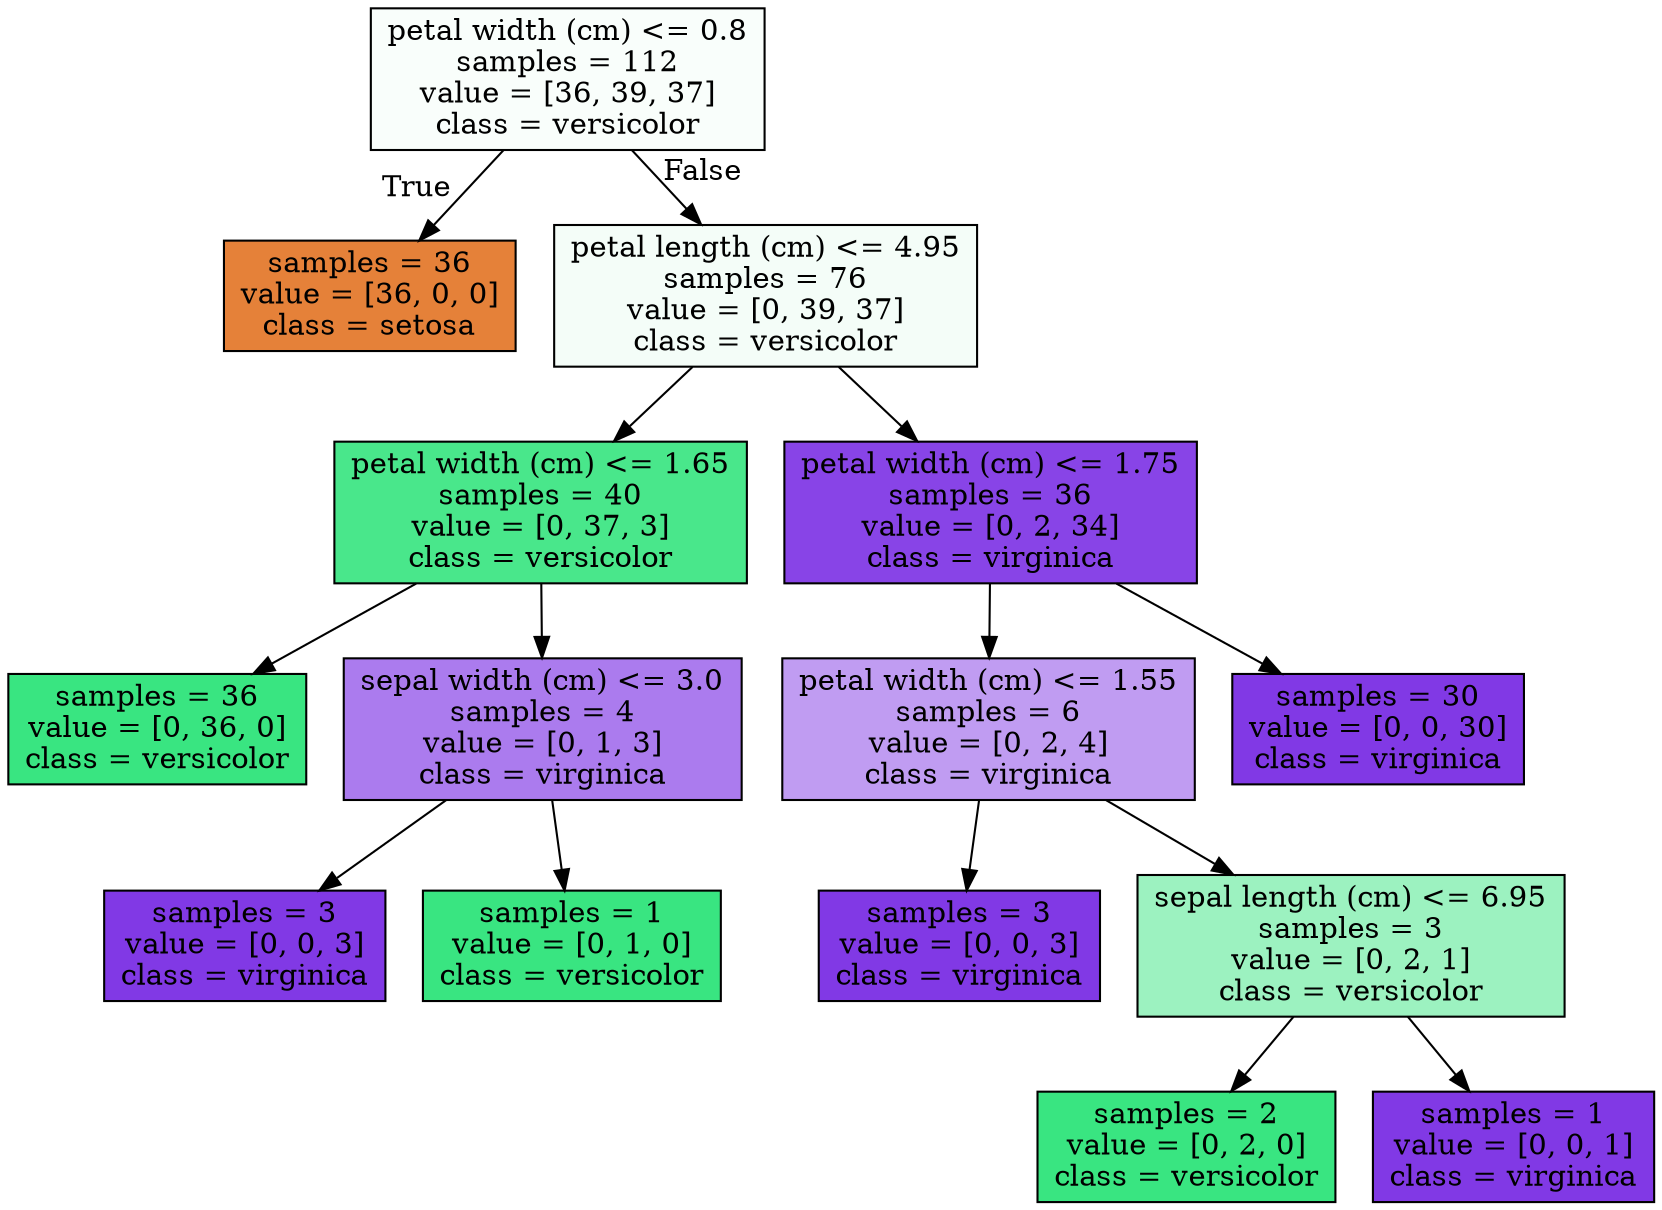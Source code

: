 digraph Tree {
node [shape=box, style="filled", color="black"] ;
0 [label="petal width (cm) <= 0.8\nsamples = 112\nvalue = [36, 39, 37]\nclass = versicolor", fillcolor="#39e58107"] ;
1 [label="samples = 36\nvalue = [36, 0, 0]\nclass = setosa", fillcolor="#e58139ff"] ;
0 -> 1 [labeldistance=2.5, labelangle=45, headlabel="True"] ;
2 [label="petal length (cm) <= 4.95\nsamples = 76\nvalue = [0, 39, 37]\nclass = versicolor", fillcolor="#39e5810d"] ;
0 -> 2 [labeldistance=2.5, labelangle=-45, headlabel="False"] ;
3 [label="petal width (cm) <= 1.65\nsamples = 40\nvalue = [0, 37, 3]\nclass = versicolor", fillcolor="#39e581ea"] ;
2 -> 3 ;
4 [label="samples = 36\nvalue = [0, 36, 0]\nclass = versicolor", fillcolor="#39e581ff"] ;
3 -> 4 ;
5 [label="sepal width (cm) <= 3.0\nsamples = 4\nvalue = [0, 1, 3]\nclass = virginica", fillcolor="#8139e5aa"] ;
3 -> 5 ;
6 [label="samples = 3\nvalue = [0, 0, 3]\nclass = virginica", fillcolor="#8139e5ff"] ;
5 -> 6 ;
7 [label="samples = 1\nvalue = [0, 1, 0]\nclass = versicolor", fillcolor="#39e581ff"] ;
5 -> 7 ;
8 [label="petal width (cm) <= 1.75\nsamples = 36\nvalue = [0, 2, 34]\nclass = virginica", fillcolor="#8139e5f0"] ;
2 -> 8 ;
9 [label="petal width (cm) <= 1.55\nsamples = 6\nvalue = [0, 2, 4]\nclass = virginica", fillcolor="#8139e57f"] ;
8 -> 9 ;
10 [label="samples = 3\nvalue = [0, 0, 3]\nclass = virginica", fillcolor="#8139e5ff"] ;
9 -> 10 ;
11 [label="sepal length (cm) <= 6.95\nsamples = 3\nvalue = [0, 2, 1]\nclass = versicolor", fillcolor="#39e5817f"] ;
9 -> 11 ;
12 [label="samples = 2\nvalue = [0, 2, 0]\nclass = versicolor", fillcolor="#39e581ff"] ;
11 -> 12 ;
13 [label="samples = 1\nvalue = [0, 0, 1]\nclass = virginica", fillcolor="#8139e5ff"] ;
11 -> 13 ;
14 [label="samples = 30\nvalue = [0, 0, 30]\nclass = virginica", fillcolor="#8139e5ff"] ;
8 -> 14 ;
}
